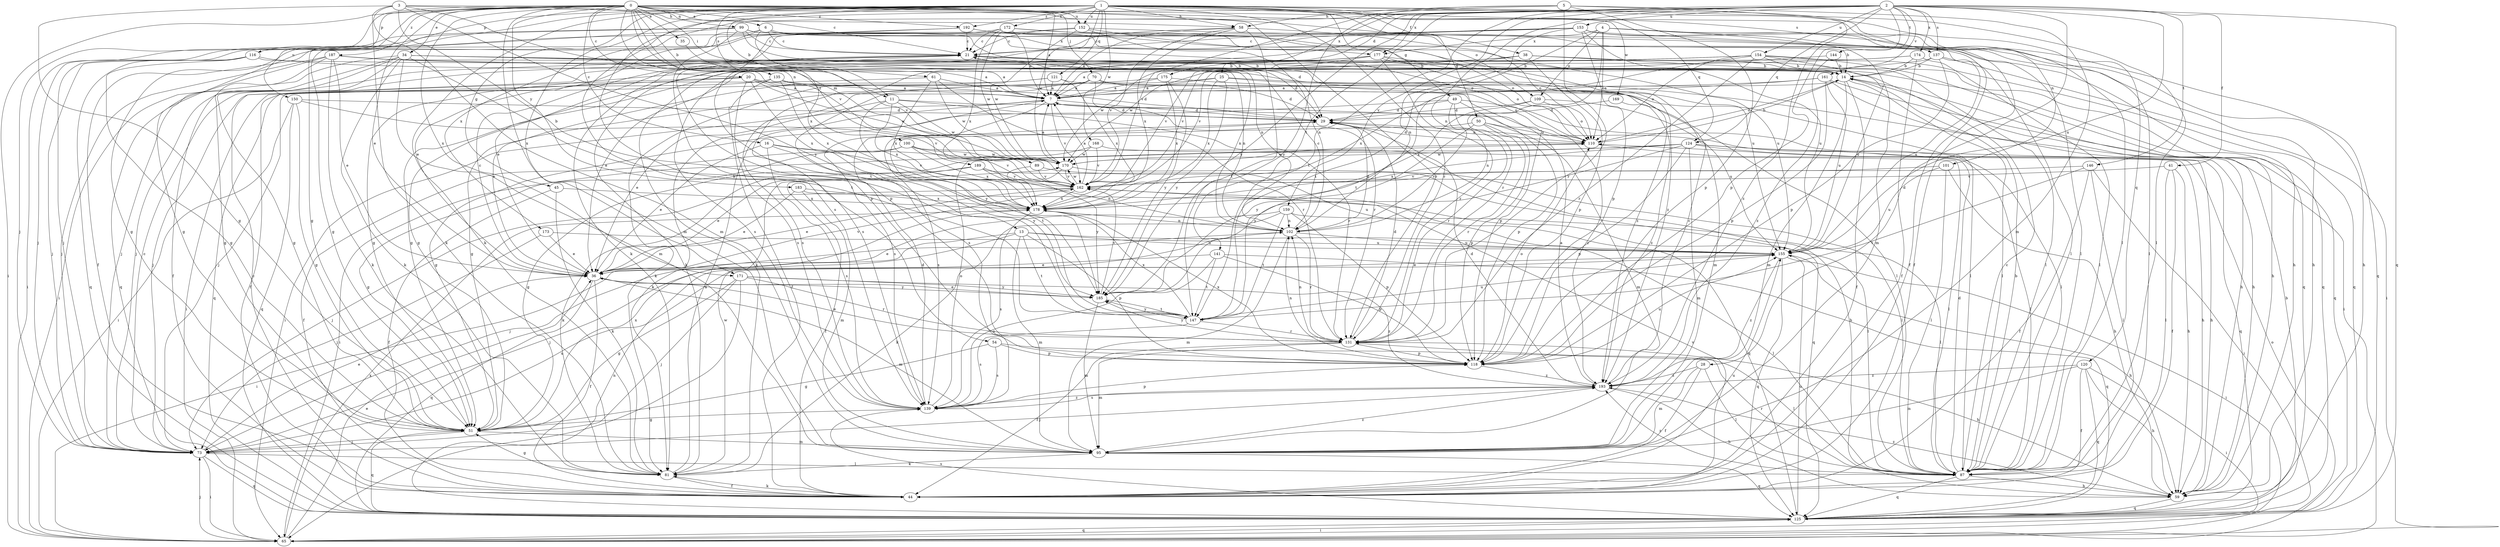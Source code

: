 strict digraph  {
0;
1;
2;
3;
4;
5;
6;
7;
11;
13;
14;
16;
20;
21;
25;
28;
29;
34;
35;
36;
38;
41;
44;
45;
49;
50;
51;
54;
58;
59;
61;
65;
70;
73;
81;
87;
89;
95;
99;
100;
101;
102;
109;
110;
116;
118;
120;
121;
124;
125;
131;
135;
137;
139;
141;
144;
146;
147;
150;
152;
153;
154;
155;
159;
161;
162;
168;
169;
170;
171;
172;
173;
174;
175;
177;
178;
183;
185;
187;
189;
192;
193;
0 -> 6  [label=a];
0 -> 7  [label=a];
0 -> 11  [label=b];
0 -> 16  [label=c];
0 -> 20  [label=c];
0 -> 21  [label=c];
0 -> 34  [label=e];
0 -> 35  [label=e];
0 -> 36  [label=e];
0 -> 61  [label=i];
0 -> 65  [label=i];
0 -> 70  [label=j];
0 -> 73  [label=j];
0 -> 87  [label=l];
0 -> 89  [label=m];
0 -> 95  [label=m];
0 -> 99  [label=n];
0 -> 100  [label=n];
0 -> 101  [label=n];
0 -> 109  [label=o];
0 -> 116  [label=p];
0 -> 150  [label=u];
0 -> 152  [label=u];
0 -> 171  [label=x];
0 -> 183  [label=y];
0 -> 187  [label=z];
0 -> 189  [label=z];
0 -> 192  [label=z];
1 -> 11  [label=b];
1 -> 38  [label=f];
1 -> 45  [label=g];
1 -> 49  [label=g];
1 -> 50  [label=g];
1 -> 51  [label=g];
1 -> 54  [label=h];
1 -> 58  [label=h];
1 -> 81  [label=k];
1 -> 87  [label=l];
1 -> 116  [label=p];
1 -> 120  [label=q];
1 -> 121  [label=q];
1 -> 124  [label=q];
1 -> 131  [label=r];
1 -> 135  [label=s];
1 -> 137  [label=s];
1 -> 152  [label=u];
1 -> 168  [label=w];
1 -> 169  [label=w];
1 -> 170  [label=w];
1 -> 171  [label=x];
1 -> 172  [label=x];
1 -> 192  [label=z];
2 -> 25  [label=d];
2 -> 28  [label=d];
2 -> 41  [label=f];
2 -> 102  [label=n];
2 -> 118  [label=p];
2 -> 124  [label=q];
2 -> 125  [label=q];
2 -> 137  [label=s];
2 -> 139  [label=s];
2 -> 141  [label=t];
2 -> 144  [label=t];
2 -> 146  [label=t];
2 -> 147  [label=t];
2 -> 153  [label=u];
2 -> 154  [label=u];
2 -> 155  [label=u];
2 -> 159  [label=v];
2 -> 161  [label=v];
2 -> 173  [label=x];
2 -> 174  [label=x];
2 -> 175  [label=x];
2 -> 177  [label=x];
2 -> 185  [label=y];
3 -> 13  [label=b];
3 -> 51  [label=g];
3 -> 58  [label=h];
3 -> 81  [label=k];
3 -> 95  [label=m];
3 -> 131  [label=r];
3 -> 162  [label=v];
3 -> 185  [label=y];
4 -> 44  [label=f];
4 -> 87  [label=l];
4 -> 95  [label=m];
4 -> 109  [label=o];
4 -> 110  [label=o];
4 -> 131  [label=r];
4 -> 147  [label=t];
4 -> 177  [label=x];
5 -> 58  [label=h];
5 -> 95  [label=m];
5 -> 118  [label=p];
5 -> 131  [label=r];
5 -> 162  [label=v];
5 -> 185  [label=y];
5 -> 193  [label=z];
6 -> 21  [label=c];
6 -> 36  [label=e];
6 -> 51  [label=g];
6 -> 87  [label=l];
6 -> 177  [label=x];
6 -> 178  [label=x];
6 -> 193  [label=z];
7 -> 29  [label=d];
7 -> 65  [label=i];
7 -> 81  [label=k];
7 -> 139  [label=s];
7 -> 162  [label=v];
7 -> 193  [label=z];
11 -> 29  [label=d];
11 -> 36  [label=e];
11 -> 131  [label=r];
11 -> 170  [label=w];
11 -> 178  [label=x];
11 -> 185  [label=y];
13 -> 65  [label=i];
13 -> 73  [label=j];
13 -> 87  [label=l];
13 -> 95  [label=m];
13 -> 118  [label=p];
13 -> 147  [label=t];
13 -> 155  [label=u];
14 -> 7  [label=a];
14 -> 44  [label=f];
14 -> 59  [label=h];
14 -> 87  [label=l];
14 -> 95  [label=m];
14 -> 110  [label=o];
16 -> 36  [label=e];
16 -> 139  [label=s];
16 -> 162  [label=v];
16 -> 170  [label=w];
16 -> 185  [label=y];
20 -> 7  [label=a];
20 -> 29  [label=d];
20 -> 44  [label=f];
20 -> 73  [label=j];
20 -> 139  [label=s];
20 -> 170  [label=w];
20 -> 178  [label=x];
21 -> 14  [label=b];
21 -> 29  [label=d];
21 -> 73  [label=j];
21 -> 139  [label=s];
25 -> 7  [label=a];
25 -> 65  [label=i];
25 -> 95  [label=m];
25 -> 139  [label=s];
25 -> 178  [label=x];
25 -> 185  [label=y];
28 -> 44  [label=f];
28 -> 87  [label=l];
28 -> 95  [label=m];
28 -> 193  [label=z];
29 -> 110  [label=o];
29 -> 147  [label=t];
34 -> 7  [label=a];
34 -> 14  [label=b];
34 -> 44  [label=f];
34 -> 51  [label=g];
34 -> 65  [label=i];
34 -> 73  [label=j];
34 -> 81  [label=k];
34 -> 95  [label=m];
34 -> 102  [label=n];
34 -> 147  [label=t];
35 -> 162  [label=v];
36 -> 21  [label=c];
36 -> 44  [label=f];
36 -> 95  [label=m];
36 -> 125  [label=q];
36 -> 162  [label=v];
36 -> 185  [label=y];
38 -> 14  [label=b];
38 -> 51  [label=g];
38 -> 87  [label=l];
38 -> 118  [label=p];
38 -> 125  [label=q];
38 -> 162  [label=v];
38 -> 170  [label=w];
41 -> 44  [label=f];
41 -> 59  [label=h];
41 -> 87  [label=l];
41 -> 162  [label=v];
44 -> 21  [label=c];
44 -> 81  [label=k];
44 -> 155  [label=u];
44 -> 162  [label=v];
45 -> 44  [label=f];
45 -> 81  [label=k];
45 -> 178  [label=x];
49 -> 29  [label=d];
49 -> 51  [label=g];
49 -> 87  [label=l];
49 -> 102  [label=n];
49 -> 118  [label=p];
49 -> 131  [label=r];
50 -> 95  [label=m];
50 -> 110  [label=o];
50 -> 118  [label=p];
50 -> 131  [label=r];
50 -> 139  [label=s];
50 -> 185  [label=y];
51 -> 73  [label=j];
51 -> 95  [label=m];
51 -> 125  [label=q];
51 -> 178  [label=x];
54 -> 51  [label=g];
54 -> 87  [label=l];
54 -> 118  [label=p];
54 -> 139  [label=s];
58 -> 7  [label=a];
58 -> 21  [label=c];
58 -> 110  [label=o];
58 -> 147  [label=t];
58 -> 162  [label=v];
58 -> 178  [label=x];
59 -> 125  [label=q];
59 -> 193  [label=z];
61 -> 7  [label=a];
61 -> 125  [label=q];
61 -> 131  [label=r];
61 -> 170  [label=w];
61 -> 178  [label=x];
65 -> 36  [label=e];
65 -> 73  [label=j];
65 -> 110  [label=o];
65 -> 125  [label=q];
65 -> 178  [label=x];
70 -> 7  [label=a];
70 -> 29  [label=d];
70 -> 81  [label=k];
70 -> 87  [label=l];
70 -> 131  [label=r];
70 -> 139  [label=s];
73 -> 21  [label=c];
73 -> 36  [label=e];
73 -> 65  [label=i];
73 -> 87  [label=l];
73 -> 125  [label=q];
73 -> 155  [label=u];
81 -> 7  [label=a];
81 -> 44  [label=f];
81 -> 51  [label=g];
81 -> 170  [label=w];
87 -> 14  [label=b];
87 -> 21  [label=c];
87 -> 29  [label=d];
87 -> 59  [label=h];
87 -> 125  [label=q];
87 -> 131  [label=r];
87 -> 193  [label=z];
89 -> 87  [label=l];
89 -> 162  [label=v];
89 -> 185  [label=y];
95 -> 81  [label=k];
95 -> 125  [label=q];
95 -> 193  [label=z];
99 -> 21  [label=c];
99 -> 29  [label=d];
99 -> 51  [label=g];
99 -> 65  [label=i];
99 -> 73  [label=j];
99 -> 102  [label=n];
99 -> 110  [label=o];
99 -> 118  [label=p];
99 -> 155  [label=u];
100 -> 44  [label=f];
100 -> 51  [label=g];
100 -> 59  [label=h];
100 -> 162  [label=v];
100 -> 170  [label=w];
100 -> 178  [label=x];
101 -> 59  [label=h];
101 -> 87  [label=l];
101 -> 155  [label=u];
101 -> 162  [label=v];
102 -> 21  [label=c];
102 -> 29  [label=d];
102 -> 36  [label=e];
102 -> 95  [label=m];
102 -> 131  [label=r];
102 -> 155  [label=u];
109 -> 29  [label=d];
109 -> 110  [label=o];
109 -> 155  [label=u];
109 -> 178  [label=x];
110 -> 14  [label=b];
110 -> 29  [label=d];
110 -> 59  [label=h];
110 -> 170  [label=w];
116 -> 14  [label=b];
116 -> 51  [label=g];
116 -> 73  [label=j];
116 -> 102  [label=n];
116 -> 125  [label=q];
118 -> 102  [label=n];
118 -> 110  [label=o];
118 -> 155  [label=u];
118 -> 178  [label=x];
118 -> 193  [label=z];
120 -> 44  [label=f];
120 -> 59  [label=h];
120 -> 65  [label=i];
120 -> 95  [label=m];
120 -> 125  [label=q];
120 -> 193  [label=z];
121 -> 7  [label=a];
121 -> 36  [label=e];
121 -> 73  [label=j];
121 -> 87  [label=l];
121 -> 178  [label=x];
124 -> 51  [label=g];
124 -> 59  [label=h];
124 -> 87  [label=l];
124 -> 95  [label=m];
124 -> 118  [label=p];
124 -> 125  [label=q];
124 -> 170  [label=w];
124 -> 178  [label=x];
124 -> 185  [label=y];
125 -> 14  [label=b];
125 -> 65  [label=i];
125 -> 102  [label=n];
125 -> 139  [label=s];
125 -> 155  [label=u];
131 -> 29  [label=d];
131 -> 36  [label=e];
131 -> 44  [label=f];
131 -> 59  [label=h];
131 -> 95  [label=m];
131 -> 102  [label=n];
131 -> 118  [label=p];
131 -> 185  [label=y];
135 -> 7  [label=a];
135 -> 44  [label=f];
135 -> 65  [label=i];
135 -> 118  [label=p];
135 -> 178  [label=x];
137 -> 14  [label=b];
137 -> 65  [label=i];
137 -> 118  [label=p];
137 -> 155  [label=u];
137 -> 162  [label=v];
139 -> 29  [label=d];
139 -> 51  [label=g];
139 -> 110  [label=o];
139 -> 118  [label=p];
139 -> 193  [label=z];
141 -> 36  [label=e];
141 -> 118  [label=p];
141 -> 125  [label=q];
141 -> 139  [label=s];
141 -> 147  [label=t];
144 -> 14  [label=b];
144 -> 170  [label=w];
144 -> 193  [label=z];
146 -> 44  [label=f];
146 -> 65  [label=i];
146 -> 87  [label=l];
146 -> 147  [label=t];
146 -> 162  [label=v];
147 -> 131  [label=r];
147 -> 139  [label=s];
147 -> 155  [label=u];
147 -> 178  [label=x];
147 -> 185  [label=y];
150 -> 29  [label=d];
150 -> 51  [label=g];
150 -> 65  [label=i];
150 -> 125  [label=q];
150 -> 162  [label=v];
152 -> 21  [label=c];
152 -> 87  [label=l];
152 -> 102  [label=n];
152 -> 110  [label=o];
152 -> 118  [label=p];
152 -> 170  [label=w];
153 -> 21  [label=c];
153 -> 36  [label=e];
153 -> 44  [label=f];
153 -> 59  [label=h];
153 -> 73  [label=j];
153 -> 81  [label=k];
153 -> 102  [label=n];
153 -> 118  [label=p];
153 -> 125  [label=q];
153 -> 155  [label=u];
154 -> 14  [label=b];
154 -> 51  [label=g];
154 -> 59  [label=h];
154 -> 81  [label=k];
154 -> 110  [label=o];
154 -> 125  [label=q];
154 -> 131  [label=r];
154 -> 147  [label=t];
154 -> 155  [label=u];
155 -> 36  [label=e];
155 -> 59  [label=h];
155 -> 65  [label=i];
155 -> 125  [label=q];
155 -> 193  [label=z];
159 -> 73  [label=j];
159 -> 81  [label=k];
159 -> 87  [label=l];
159 -> 102  [label=n];
159 -> 118  [label=p];
159 -> 147  [label=t];
161 -> 7  [label=a];
161 -> 59  [label=h];
161 -> 118  [label=p];
161 -> 125  [label=q];
161 -> 155  [label=u];
161 -> 178  [label=x];
162 -> 7  [label=a];
162 -> 36  [label=e];
162 -> 73  [label=j];
162 -> 125  [label=q];
162 -> 170  [label=w];
162 -> 178  [label=x];
168 -> 65  [label=i];
168 -> 87  [label=l];
168 -> 162  [label=v];
168 -> 170  [label=w];
169 -> 29  [label=d];
169 -> 193  [label=z];
170 -> 7  [label=a];
170 -> 44  [label=f];
170 -> 125  [label=q];
170 -> 162  [label=v];
171 -> 51  [label=g];
171 -> 65  [label=i];
171 -> 73  [label=j];
171 -> 131  [label=r];
171 -> 185  [label=y];
171 -> 193  [label=z];
172 -> 7  [label=a];
172 -> 21  [label=c];
172 -> 51  [label=g];
172 -> 59  [label=h];
172 -> 155  [label=u];
172 -> 170  [label=w];
172 -> 178  [label=x];
173 -> 36  [label=e];
173 -> 73  [label=j];
173 -> 155  [label=u];
174 -> 14  [label=b];
174 -> 36  [label=e];
174 -> 44  [label=f];
174 -> 51  [label=g];
174 -> 87  [label=l];
175 -> 7  [label=a];
175 -> 51  [label=g];
175 -> 110  [label=o];
175 -> 178  [label=x];
175 -> 185  [label=y];
177 -> 7  [label=a];
177 -> 14  [label=b];
177 -> 81  [label=k];
177 -> 110  [label=o];
177 -> 125  [label=q];
177 -> 131  [label=r];
177 -> 139  [label=s];
177 -> 162  [label=v];
178 -> 102  [label=n];
178 -> 139  [label=s];
183 -> 36  [label=e];
183 -> 87  [label=l];
183 -> 95  [label=m];
183 -> 178  [label=x];
185 -> 36  [label=e];
185 -> 95  [label=m];
185 -> 147  [label=t];
185 -> 162  [label=v];
187 -> 7  [label=a];
187 -> 14  [label=b];
187 -> 36  [label=e];
187 -> 51  [label=g];
187 -> 73  [label=j];
187 -> 81  [label=k];
187 -> 125  [label=q];
187 -> 193  [label=z];
189 -> 36  [label=e];
189 -> 81  [label=k];
189 -> 102  [label=n];
189 -> 155  [label=u];
189 -> 162  [label=v];
192 -> 14  [label=b];
192 -> 21  [label=c];
192 -> 44  [label=f];
192 -> 59  [label=h];
192 -> 147  [label=t];
193 -> 7  [label=a];
193 -> 21  [label=c];
193 -> 29  [label=d];
193 -> 59  [label=h];
193 -> 73  [label=j];
193 -> 139  [label=s];
}
